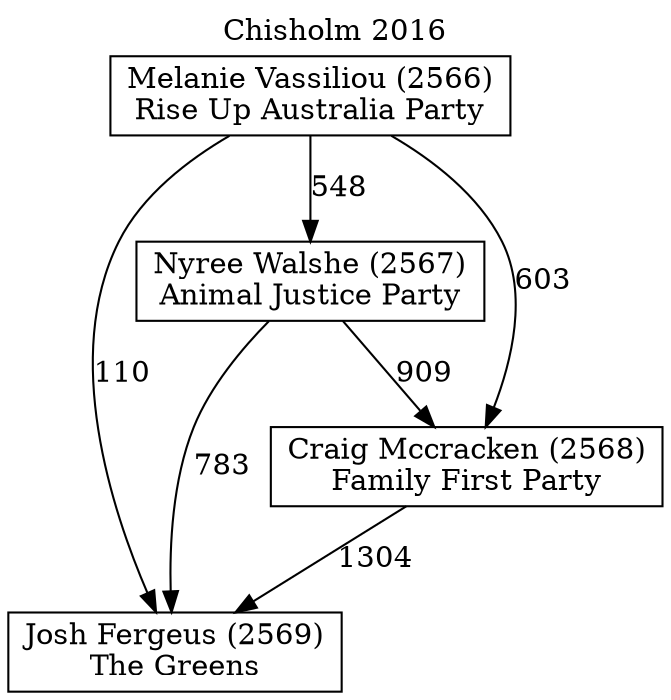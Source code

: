 // House preference flow
digraph "Josh Fergeus (2569)_Chisholm_2016" {
	graph [label="Chisholm 2016" labelloc=t mclimit=10]
	node [shape=box]
	"Melanie Vassiliou (2566)" [label="Melanie Vassiliou (2566)
Rise Up Australia Party"]
	"Josh Fergeus (2569)" [label="Josh Fergeus (2569)
The Greens"]
	"Nyree Walshe (2567)" [label="Nyree Walshe (2567)
Animal Justice Party"]
	"Craig Mccracken (2568)" [label="Craig Mccracken (2568)
Family First Party"]
	"Nyree Walshe (2567)" -> "Craig Mccracken (2568)" [label=909]
	"Melanie Vassiliou (2566)" -> "Josh Fergeus (2569)" [label=110]
	"Melanie Vassiliou (2566)" -> "Nyree Walshe (2567)" [label=548]
	"Melanie Vassiliou (2566)" -> "Craig Mccracken (2568)" [label=603]
	"Craig Mccracken (2568)" -> "Josh Fergeus (2569)" [label=1304]
	"Nyree Walshe (2567)" -> "Josh Fergeus (2569)" [label=783]
}
